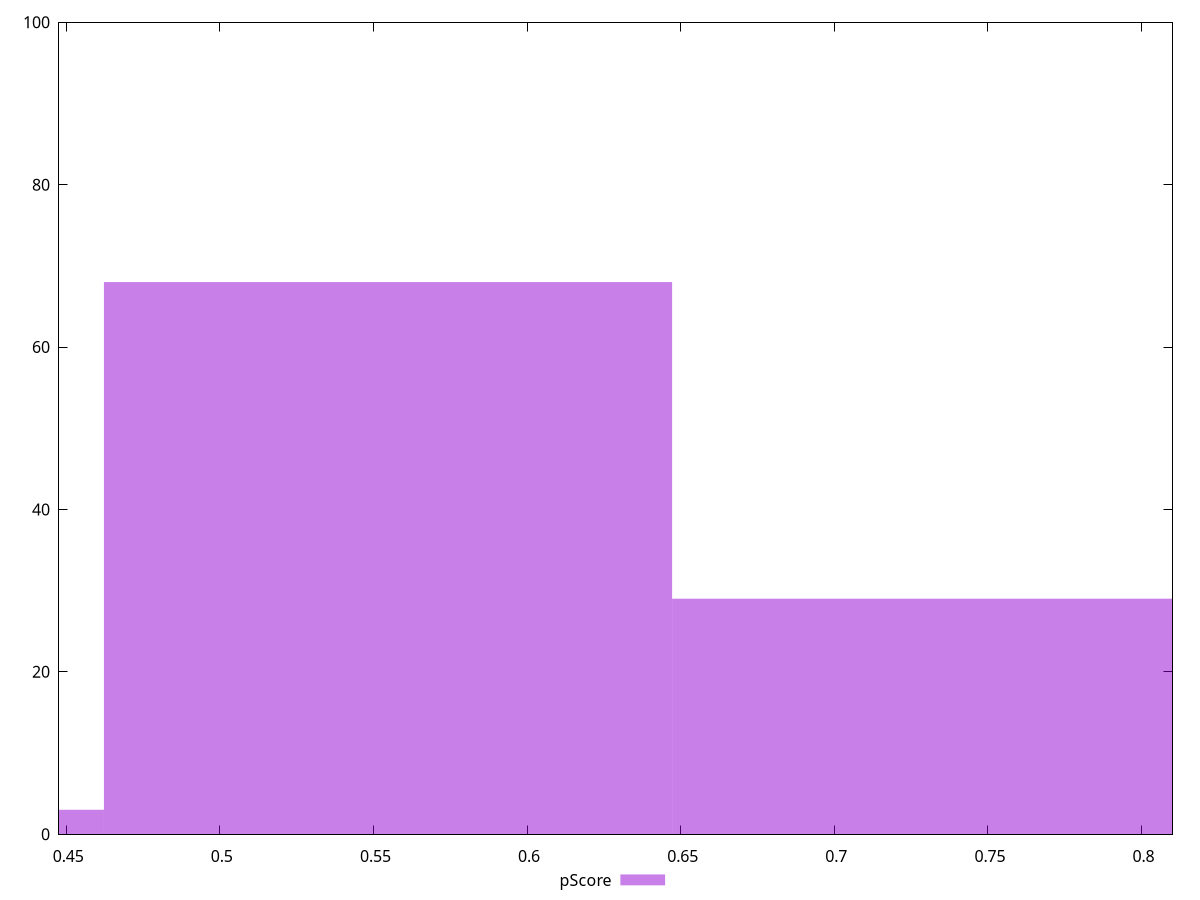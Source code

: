 reset

$pScore <<EOF
0.7396783352602518 29
0.5547587514451888 68
0.3698391676301259 3
EOF

set key outside below
set boxwidth 0.18491958381506296
set xrange [0.44767935214316185:0.8100697948573022]
set yrange [0:100]
set trange [0:100]
set style fill transparent solid 0.5 noborder
set terminal svg size 640, 490 enhanced background rgb 'white'
set output "report/report_00029_2021-02-24T13-36-40.390Z/bootup-time/samples/astro/pScore/histogram.svg"

plot $pScore title "pScore" with boxes

reset
